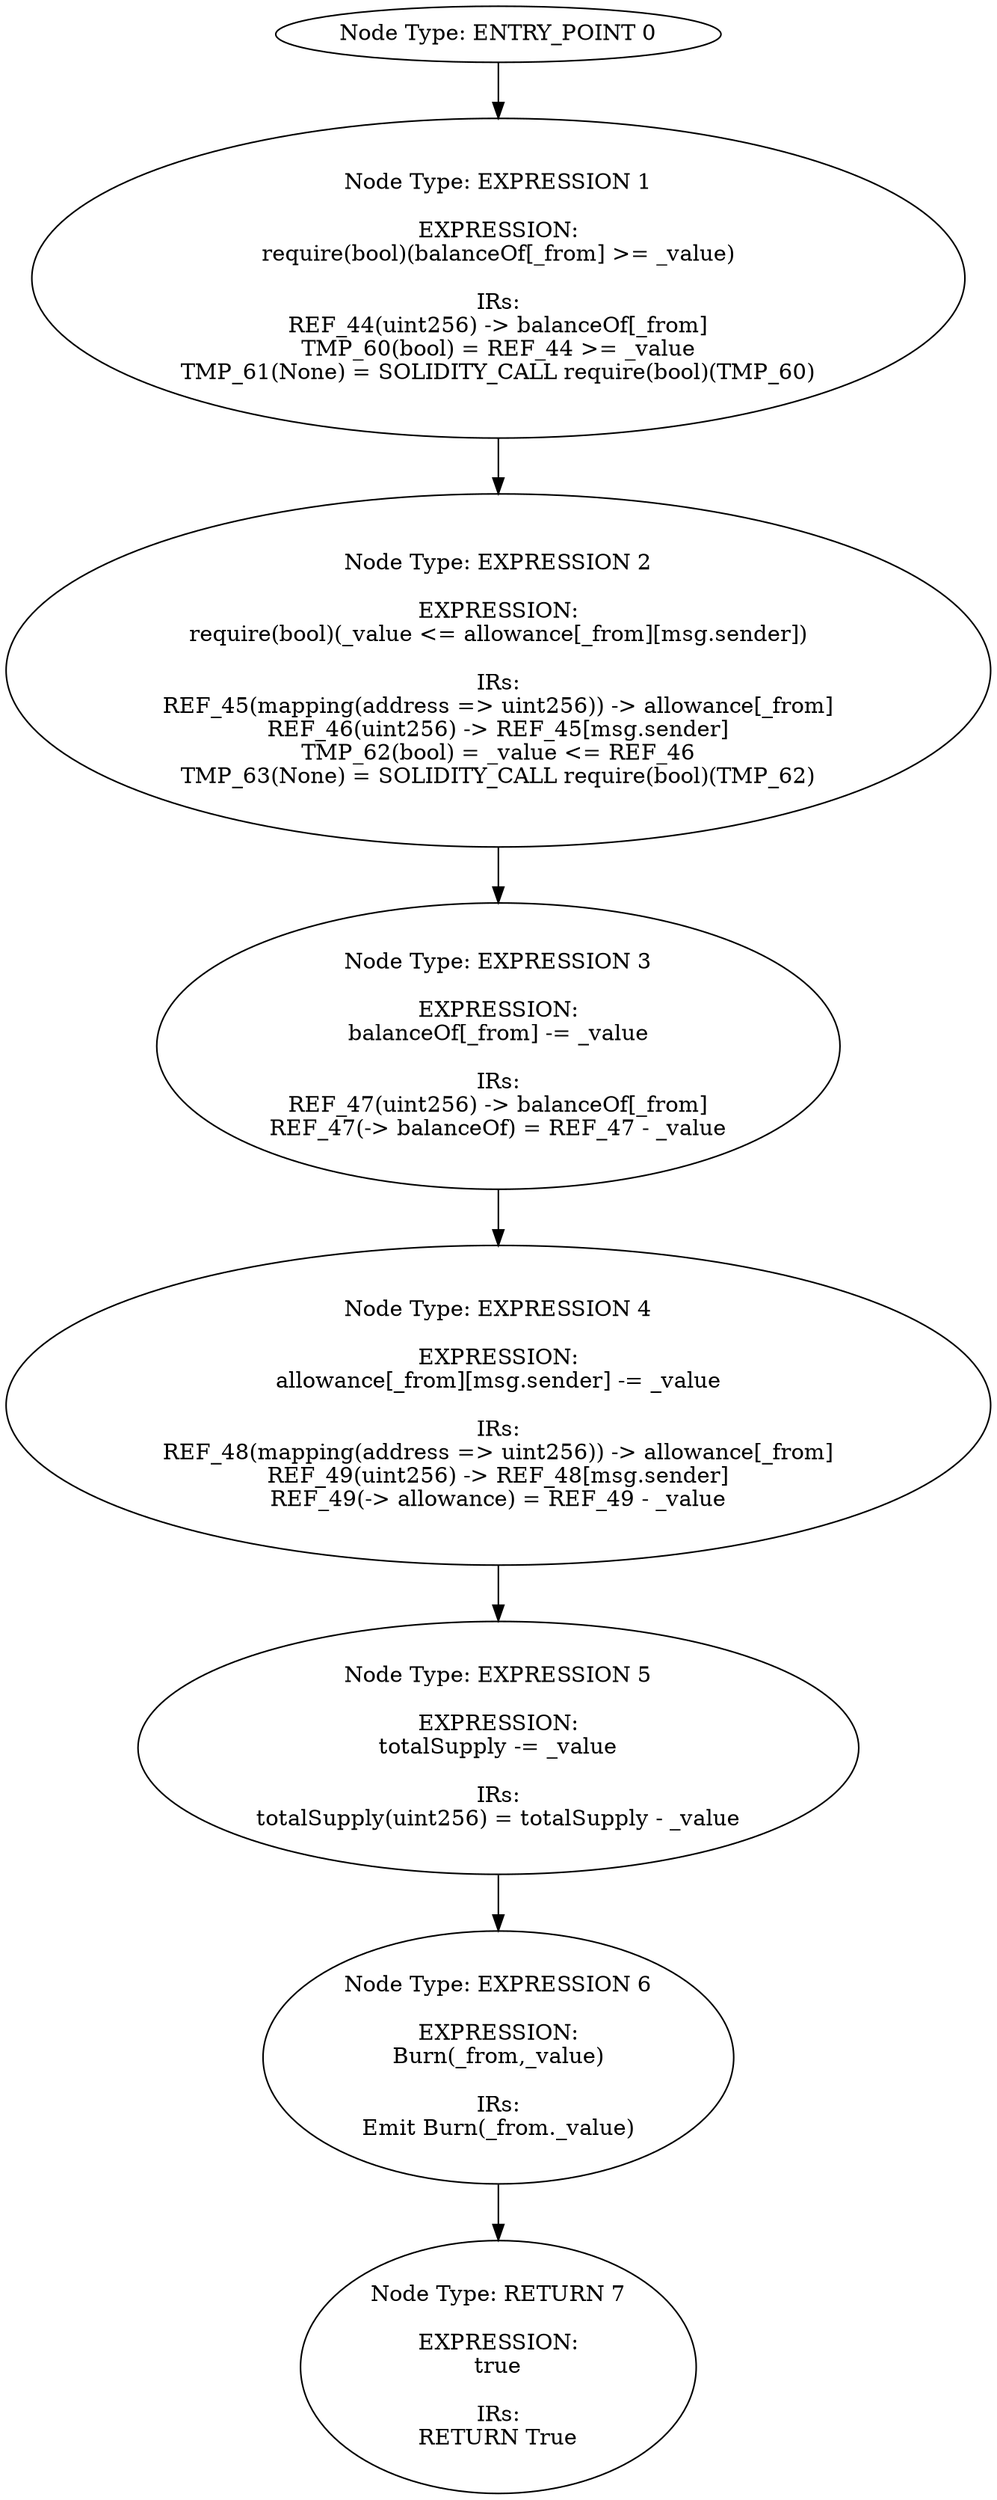 digraph{
0[label="Node Type: ENTRY_POINT 0
"];
0->1;
1[label="Node Type: EXPRESSION 1

EXPRESSION:
require(bool)(balanceOf[_from] >= _value)

IRs:
REF_44(uint256) -> balanceOf[_from]
TMP_60(bool) = REF_44 >= _value
TMP_61(None) = SOLIDITY_CALL require(bool)(TMP_60)"];
1->2;
2[label="Node Type: EXPRESSION 2

EXPRESSION:
require(bool)(_value <= allowance[_from][msg.sender])

IRs:
REF_45(mapping(address => uint256)) -> allowance[_from]
REF_46(uint256) -> REF_45[msg.sender]
TMP_62(bool) = _value <= REF_46
TMP_63(None) = SOLIDITY_CALL require(bool)(TMP_62)"];
2->3;
3[label="Node Type: EXPRESSION 3

EXPRESSION:
balanceOf[_from] -= _value

IRs:
REF_47(uint256) -> balanceOf[_from]
REF_47(-> balanceOf) = REF_47 - _value"];
3->4;
4[label="Node Type: EXPRESSION 4

EXPRESSION:
allowance[_from][msg.sender] -= _value

IRs:
REF_48(mapping(address => uint256)) -> allowance[_from]
REF_49(uint256) -> REF_48[msg.sender]
REF_49(-> allowance) = REF_49 - _value"];
4->5;
5[label="Node Type: EXPRESSION 5

EXPRESSION:
totalSupply -= _value

IRs:
totalSupply(uint256) = totalSupply - _value"];
5->6;
6[label="Node Type: EXPRESSION 6

EXPRESSION:
Burn(_from,_value)

IRs:
Emit Burn(_from._value)"];
6->7;
7[label="Node Type: RETURN 7

EXPRESSION:
true

IRs:
RETURN True"];
}
